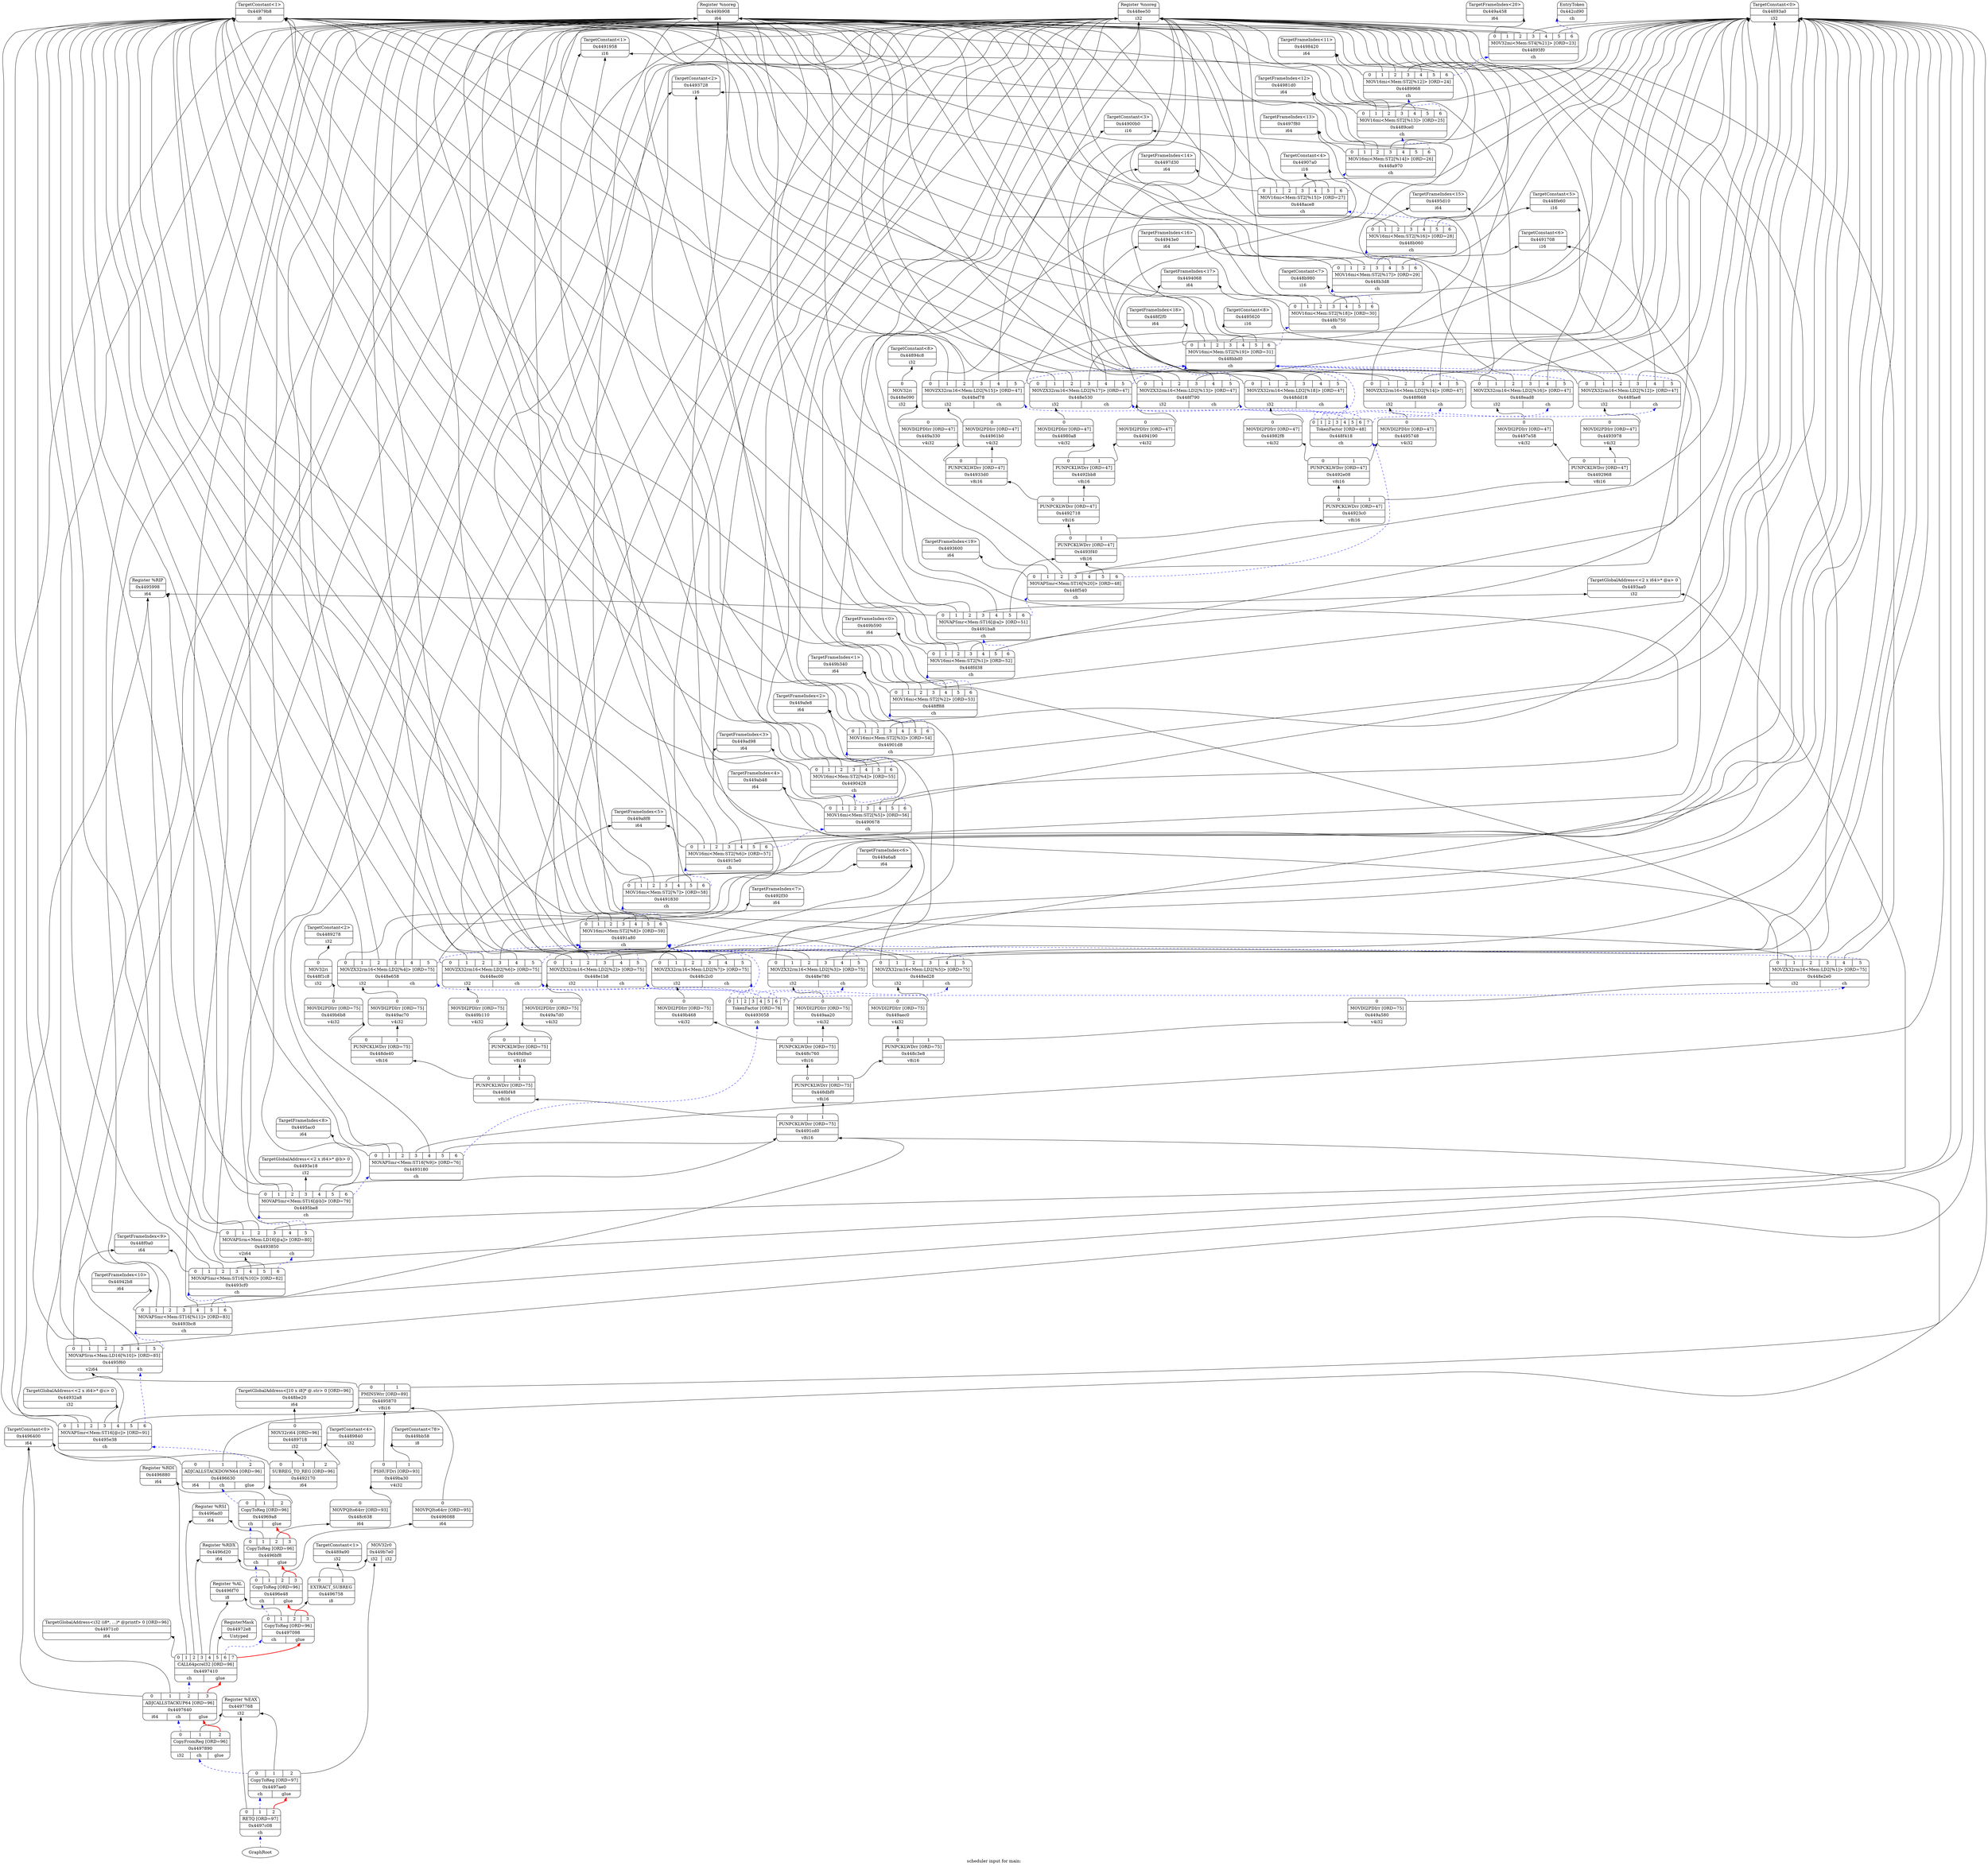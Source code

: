 digraph "scheduler input for main:" {
	rankdir="BT";
	label="scheduler input for main:";

	Node0x442cd90 [shape=record,shape=Mrecord,label="{EntryToken|0x442cd90|{<d0>ch}}"];
	Node0x4496400 [shape=record,shape=Mrecord,label="{TargetConstant\<0\>|0x4496400|{<d0>i64}}"];
	Node0x4496758 [shape=record,shape=Mrecord,label="{{<s0>0|<s1>1}|EXTRACT_SUBREG|0x4496758|{<d0>i8}}"];
	Node0x4496758:s0 -> Node0x449b7e0:d0;
	Node0x4496758:s1 -> Node0x4489a90:d0;
	Node0x4496880 [shape=record,shape=Mrecord,label="{Register %RDI|0x4496880|{<d0>i64}}"];
	Node0x4496ad0 [shape=record,shape=Mrecord,label="{Register %RSI|0x4496ad0|{<d0>i64}}"];
	Node0x4496d20 [shape=record,shape=Mrecord,label="{Register %RDX|0x4496d20|{<d0>i64}}"];
	Node0x4496f70 [shape=record,shape=Mrecord,label="{Register %AL|0x4496f70|{<d0>i8}}"];
	Node0x44971c0 [shape=record,shape=Mrecord,label="{TargetGlobalAddress\<i32 (i8*, ...)* @printf\> 0 [ORD=96]|0x44971c0|{<d0>i64}}"];
	Node0x44972e8 [shape=record,shape=Mrecord,label="{RegisterMask|0x44972e8|{<d0>Untyped}}"];
	Node0x4497768 [shape=record,shape=Mrecord,label="{Register %EAX|0x4497768|{<d0>i32}}"];
	Node0x448be20 [shape=record,shape=Mrecord,label="{TargetGlobalAddress\<[10 x i8]* @.str\> 0 [ORD=96]|0x448be20|{<d0>i64}}"];
	Node0x448e090 [shape=record,shape=Mrecord,label="{{<s0>0}|MOV32ri|0x448e090|{<d0>i32}}"];
	Node0x448e090:s0 -> Node0x44894c8:d0;
	Node0x448f1c8 [shape=record,shape=Mrecord,label="{{<s0>0}|MOV32ri|0x448f1c8|{<d0>i32}}"];
	Node0x448f1c8:s0 -> Node0x4489278:d0;
	Node0x44895f0 [shape=record,shape=Mrecord,label="{{<s0>0|<s1>1|<s2>2|<s3>3|<s4>4|<s5>5|<s6>6}|MOV32mi\<Mem:ST4[%21]\> [ORD=23]|0x44895f0|{<d0>ch}}"];
	Node0x44895f0:s0 -> Node0x449a458:d0;
	Node0x44895f0:s1 -> Node0x44979b8:d0;
	Node0x44895f0:s2 -> Node0x449b908:d0;
	Node0x44895f0:s3 -> Node0x44893a0:d0;
	Node0x44895f0:s4 -> Node0x448ee50:d0;
	Node0x44895f0:s5 -> Node0x44893a0:d0;
	Node0x44895f0:s6 -> Node0x442cd90:d0[color=blue,style=dashed];
	Node0x4492170 [shape=record,shape=Mrecord,label="{{<s0>0|<s1>1|<s2>2}|SUBREG_TO_REG [ORD=96]|0x4492170|{<d0>i64}}"];
	Node0x4492170:s0 -> Node0x4496400:d0;
	Node0x4492170:s1 -> Node0x4489718:d0;
	Node0x4492170:s2 -> Node0x4489840:d0;
	Node0x449a330 [shape=record,shape=Mrecord,label="{{<s0>0}|MOVDI2PDIrr [ORD=47]|0x449a330|{<d0>v4i32}}"];
	Node0x449a330:s0 -> Node0x448e090:d0;
	Node0x449b6b8 [shape=record,shape=Mrecord,label="{{<s0>0}|MOVDI2PDIrr [ORD=75]|0x449b6b8|{<d0>v4i32}}"];
	Node0x449b6b8:s0 -> Node0x448f1c8:d0;
	Node0x4489968 [shape=record,shape=Mrecord,label="{{<s0>0|<s1>1|<s2>2|<s3>3|<s4>4|<s5>5|<s6>6}|MOV16mi\<Mem:ST2[%12]\> [ORD=24]|0x4489968|{<d0>ch}}"];
	Node0x4489968:s0 -> Node0x4498420:d0;
	Node0x4489968:s1 -> Node0x44979b8:d0;
	Node0x4489968:s2 -> Node0x449b908:d0;
	Node0x4489968:s3 -> Node0x44893a0:d0;
	Node0x4489968:s4 -> Node0x448ee50:d0;
	Node0x4489968:s5 -> Node0x4491958:d0;
	Node0x4489968:s6 -> Node0x44895f0:d0[color=blue,style=dashed];
	Node0x4489ce0 [shape=record,shape=Mrecord,label="{{<s0>0|<s1>1|<s2>2|<s3>3|<s4>4|<s5>5|<s6>6}|MOV16mi\<Mem:ST2[%13]\> [ORD=25]|0x4489ce0|{<d0>ch}}"];
	Node0x4489ce0:s0 -> Node0x44981d0:d0;
	Node0x4489ce0:s1 -> Node0x44979b8:d0;
	Node0x4489ce0:s2 -> Node0x449b908:d0;
	Node0x4489ce0:s3 -> Node0x44893a0:d0;
	Node0x4489ce0:s4 -> Node0x448ee50:d0;
	Node0x4489ce0:s5 -> Node0x4493728:d0;
	Node0x4489ce0:s6 -> Node0x4489968:d0[color=blue,style=dashed];
	Node0x448a970 [shape=record,shape=Mrecord,label="{{<s0>0|<s1>1|<s2>2|<s3>3|<s4>4|<s5>5|<s6>6}|MOV16mi\<Mem:ST2[%14]\> [ORD=26]|0x448a970|{<d0>ch}}"];
	Node0x448a970:s0 -> Node0x4497f80:d0;
	Node0x448a970:s1 -> Node0x44979b8:d0;
	Node0x448a970:s2 -> Node0x449b908:d0;
	Node0x448a970:s3 -> Node0x44893a0:d0;
	Node0x448a970:s4 -> Node0x448ee50:d0;
	Node0x448a970:s5 -> Node0x44900b0:d0;
	Node0x448a970:s6 -> Node0x4489ce0:d0[color=blue,style=dashed];
	Node0x448ace8 [shape=record,shape=Mrecord,label="{{<s0>0|<s1>1|<s2>2|<s3>3|<s4>4|<s5>5|<s6>6}|MOV16mi\<Mem:ST2[%15]\> [ORD=27]|0x448ace8|{<d0>ch}}"];
	Node0x448ace8:s0 -> Node0x4497d30:d0;
	Node0x448ace8:s1 -> Node0x44979b8:d0;
	Node0x448ace8:s2 -> Node0x449b908:d0;
	Node0x448ace8:s3 -> Node0x44893a0:d0;
	Node0x448ace8:s4 -> Node0x448ee50:d0;
	Node0x448ace8:s5 -> Node0x44907a0:d0;
	Node0x448ace8:s6 -> Node0x448a970:d0[color=blue,style=dashed];
	Node0x448b060 [shape=record,shape=Mrecord,label="{{<s0>0|<s1>1|<s2>2|<s3>3|<s4>4|<s5>5|<s6>6}|MOV16mi\<Mem:ST2[%16]\> [ORD=28]|0x448b060|{<d0>ch}}"];
	Node0x448b060:s0 -> Node0x4495d10:d0;
	Node0x448b060:s1 -> Node0x44979b8:d0;
	Node0x448b060:s2 -> Node0x449b908:d0;
	Node0x448b060:s3 -> Node0x44893a0:d0;
	Node0x448b060:s4 -> Node0x448ee50:d0;
	Node0x448b060:s5 -> Node0x448fe60:d0;
	Node0x448b060:s6 -> Node0x448ace8:d0[color=blue,style=dashed];
	Node0x448b3d8 [shape=record,shape=Mrecord,label="{{<s0>0|<s1>1|<s2>2|<s3>3|<s4>4|<s5>5|<s6>6}|MOV16mi\<Mem:ST2[%17]\> [ORD=29]|0x448b3d8|{<d0>ch}}"];
	Node0x448b3d8:s0 -> Node0x44943e0:d0;
	Node0x448b3d8:s1 -> Node0x44979b8:d0;
	Node0x448b3d8:s2 -> Node0x449b908:d0;
	Node0x448b3d8:s3 -> Node0x44893a0:d0;
	Node0x448b3d8:s4 -> Node0x448ee50:d0;
	Node0x448b3d8:s5 -> Node0x4491708:d0;
	Node0x448b3d8:s6 -> Node0x448b060:d0[color=blue,style=dashed];
	Node0x448b750 [shape=record,shape=Mrecord,label="{{<s0>0|<s1>1|<s2>2|<s3>3|<s4>4|<s5>5|<s6>6}|MOV16mi\<Mem:ST2[%18]\> [ORD=30]|0x448b750|{<d0>ch}}"];
	Node0x448b750:s0 -> Node0x4494068:d0;
	Node0x448b750:s1 -> Node0x44979b8:d0;
	Node0x448b750:s2 -> Node0x449b908:d0;
	Node0x448b750:s3 -> Node0x44893a0:d0;
	Node0x448b750:s4 -> Node0x448ee50:d0;
	Node0x448b750:s5 -> Node0x448b980:d0;
	Node0x448b750:s6 -> Node0x448b3d8:d0[color=blue,style=dashed];
	Node0x448bbd0 [shape=record,shape=Mrecord,label="{{<s0>0|<s1>1|<s2>2|<s3>3|<s4>4|<s5>5|<s6>6}|MOV16mi\<Mem:ST2[%19]\> [ORD=31]|0x448bbd0|{<d0>ch}}"];
	Node0x448bbd0:s0 -> Node0x448f2f0:d0;
	Node0x448bbd0:s1 -> Node0x44979b8:d0;
	Node0x448bbd0:s2 -> Node0x449b908:d0;
	Node0x448bbd0:s3 -> Node0x44893a0:d0;
	Node0x448bbd0:s4 -> Node0x448ee50:d0;
	Node0x448bbd0:s5 -> Node0x4495620:d0;
	Node0x448bbd0:s6 -> Node0x448b750:d0[color=blue,style=dashed];
	Node0x448fae8 [shape=record,shape=Mrecord,label="{{<s0>0|<s1>1|<s2>2|<s3>3|<s4>4|<s5>5}|MOVZX32rm16\<Mem:LD2[%12]\> [ORD=47]|0x448fae8|{<d0>i32|<d1>ch}}"];
	Node0x448fae8:s0 -> Node0x4498420:d0;
	Node0x448fae8:s1 -> Node0x44979b8:d0;
	Node0x448fae8:s2 -> Node0x449b908:d0;
	Node0x448fae8:s3 -> Node0x44893a0:d0;
	Node0x448fae8:s4 -> Node0x448ee50:d0;
	Node0x448fae8:s5 -> Node0x448bbd0:d0[color=blue,style=dashed];
	Node0x448f790 [shape=record,shape=Mrecord,label="{{<s0>0|<s1>1|<s2>2|<s3>3|<s4>4|<s5>5}|MOVZX32rm16\<Mem:LD2[%13]\> [ORD=47]|0x448f790|{<d0>i32|<d1>ch}}"];
	Node0x448f790:s0 -> Node0x44981d0:d0;
	Node0x448f790:s1 -> Node0x44979b8:d0;
	Node0x448f790:s2 -> Node0x449b908:d0;
	Node0x448f790:s3 -> Node0x44893a0:d0;
	Node0x448f790:s4 -> Node0x448ee50:d0;
	Node0x448f790:s5 -> Node0x448bbd0:d0[color=blue,style=dashed];
	Node0x448f668 [shape=record,shape=Mrecord,label="{{<s0>0|<s1>1|<s2>2|<s3>3|<s4>4|<s5>5}|MOVZX32rm16\<Mem:LD2[%14]\> [ORD=47]|0x448f668|{<d0>i32|<d1>ch}}"];
	Node0x448f668:s0 -> Node0x4497f80:d0;
	Node0x448f668:s1 -> Node0x44979b8:d0;
	Node0x448f668:s2 -> Node0x449b908:d0;
	Node0x448f668:s3 -> Node0x44893a0:d0;
	Node0x448f668:s4 -> Node0x448ee50:d0;
	Node0x448f668:s5 -> Node0x448bbd0:d0[color=blue,style=dashed];
	Node0x448ef78 [shape=record,shape=Mrecord,label="{{<s0>0|<s1>1|<s2>2|<s3>3|<s4>4|<s5>5}|MOVZX32rm16\<Mem:LD2[%15]\> [ORD=47]|0x448ef78|{<d0>i32|<d1>ch}}"];
	Node0x448ef78:s0 -> Node0x4497d30:d0;
	Node0x448ef78:s1 -> Node0x44979b8:d0;
	Node0x448ef78:s2 -> Node0x449b908:d0;
	Node0x448ef78:s3 -> Node0x44893a0:d0;
	Node0x448ef78:s4 -> Node0x448ee50:d0;
	Node0x448ef78:s5 -> Node0x448bbd0:d0[color=blue,style=dashed];
	Node0x448ead8 [shape=record,shape=Mrecord,label="{{<s0>0|<s1>1|<s2>2|<s3>3|<s4>4|<s5>5}|MOVZX32rm16\<Mem:LD2[%16]\> [ORD=47]|0x448ead8|{<d0>i32|<d1>ch}}"];
	Node0x448ead8:s0 -> Node0x4495d10:d0;
	Node0x448ead8:s1 -> Node0x44979b8:d0;
	Node0x448ead8:s2 -> Node0x449b908:d0;
	Node0x448ead8:s3 -> Node0x44893a0:d0;
	Node0x448ead8:s4 -> Node0x448ee50:d0;
	Node0x448ead8:s5 -> Node0x448bbd0:d0[color=blue,style=dashed];
	Node0x448e530 [shape=record,shape=Mrecord,label="{{<s0>0|<s1>1|<s2>2|<s3>3|<s4>4|<s5>5}|MOVZX32rm16\<Mem:LD2[%17]\> [ORD=47]|0x448e530|{<d0>i32|<d1>ch}}"];
	Node0x448e530:s0 -> Node0x44943e0:d0;
	Node0x448e530:s1 -> Node0x44979b8:d0;
	Node0x448e530:s2 -> Node0x449b908:d0;
	Node0x448e530:s3 -> Node0x44893a0:d0;
	Node0x448e530:s4 -> Node0x448ee50:d0;
	Node0x448e530:s5 -> Node0x448bbd0:d0[color=blue,style=dashed];
	Node0x448dd18 [shape=record,shape=Mrecord,label="{{<s0>0|<s1>1|<s2>2|<s3>3|<s4>4|<s5>5}|MOVZX32rm16\<Mem:LD2[%18]\> [ORD=47]|0x448dd18|{<d0>i32|<d1>ch}}"];
	Node0x448dd18:s0 -> Node0x4494068:d0;
	Node0x448dd18:s1 -> Node0x44979b8:d0;
	Node0x448dd18:s2 -> Node0x449b908:d0;
	Node0x448dd18:s3 -> Node0x44893a0:d0;
	Node0x448dd18:s4 -> Node0x448ee50:d0;
	Node0x448dd18:s5 -> Node0x448bbd0:d0[color=blue,style=dashed];
	Node0x4493978 [shape=record,shape=Mrecord,label="{{<s0>0}|MOVDI2PDIrr [ORD=47]|0x4493978|{<d0>v4i32}}"];
	Node0x4493978:s0 -> Node0x448fae8:d0;
	Node0x4494190 [shape=record,shape=Mrecord,label="{{<s0>0}|MOVDI2PDIrr [ORD=47]|0x4494190|{<d0>v4i32}}"];
	Node0x4494190:s0 -> Node0x448f790:d0;
	Node0x4495748 [shape=record,shape=Mrecord,label="{{<s0>0}|MOVDI2PDIrr [ORD=47]|0x4495748|{<d0>v4i32}}"];
	Node0x4495748:s0 -> Node0x448f668:d0;
	Node0x44961b0 [shape=record,shape=Mrecord,label="{{<s0>0}|MOVDI2PDIrr [ORD=47]|0x44961b0|{<d0>v4i32}}"];
	Node0x44961b0:s0 -> Node0x448ef78:d0;
	Node0x4497e58 [shape=record,shape=Mrecord,label="{{<s0>0}|MOVDI2PDIrr [ORD=47]|0x4497e58|{<d0>v4i32}}"];
	Node0x4497e58:s0 -> Node0x448ead8:d0;
	Node0x44980a8 [shape=record,shape=Mrecord,label="{{<s0>0}|MOVDI2PDIrr [ORD=47]|0x44980a8|{<d0>v4i32}}"];
	Node0x44980a8:s0 -> Node0x448e530:d0;
	Node0x448f418 [shape=record,shape=Mrecord,label="{{<s0>0|<s1>1|<s2>2|<s3>3|<s4>4|<s5>5|<s6>6|<s7>7}|TokenFactor [ORD=48]|0x448f418|{<d0>ch}}"];
	Node0x448f418:s0 -> Node0x448bbd0:d0[color=blue,style=dashed];
	Node0x448f418:s1 -> Node0x448dd18:d1[color=blue,style=dashed];
	Node0x448f418:s2 -> Node0x448e530:d1[color=blue,style=dashed];
	Node0x448f418:s3 -> Node0x448ead8:d1[color=blue,style=dashed];
	Node0x448f418:s4 -> Node0x448ef78:d1[color=blue,style=dashed];
	Node0x448f418:s5 -> Node0x448f668:d1[color=blue,style=dashed];
	Node0x448f418:s6 -> Node0x448f790:d1[color=blue,style=dashed];
	Node0x448f418:s7 -> Node0x448fae8:d1[color=blue,style=dashed];
	Node0x44982f8 [shape=record,shape=Mrecord,label="{{<s0>0}|MOVDI2PDIrr [ORD=47]|0x44982f8|{<d0>v4i32}}"];
	Node0x44982f8:s0 -> Node0x448dd18:d0;
	Node0x44933d0 [shape=record,shape=Mrecord,label="{{<s0>0|<s1>1}|PUNPCKLWDrr [ORD=47]|0x44933d0|{<d0>v8i16}}"];
	Node0x44933d0:s0 -> Node0x449a330:d0;
	Node0x44933d0:s1 -> Node0x44961b0:d0;
	Node0x4492968 [shape=record,shape=Mrecord,label="{{<s0>0|<s1>1}|PUNPCKLWDrr [ORD=47]|0x4492968|{<d0>v8i16}}"];
	Node0x4492968:s0 -> Node0x4497e58:d0;
	Node0x4492968:s1 -> Node0x4493978:d0;
	Node0x4492bb8 [shape=record,shape=Mrecord,label="{{<s0>0|<s1>1}|PUNPCKLWDrr [ORD=47]|0x4492bb8|{<d0>v8i16}}"];
	Node0x4492bb8:s0 -> Node0x44980a8:d0;
	Node0x4492bb8:s1 -> Node0x4494190:d0;
	Node0x4492e08 [shape=record,shape=Mrecord,label="{{<s0>0|<s1>1}|PUNPCKLWDrr [ORD=47]|0x4492e08|{<d0>v8i16}}"];
	Node0x4492e08:s0 -> Node0x44982f8:d0;
	Node0x4492e08:s1 -> Node0x4495748:d0;
	Node0x4492718 [shape=record,shape=Mrecord,label="{{<s0>0|<s1>1}|PUNPCKLWDrr [ORD=47]|0x4492718|{<d0>v8i16}}"];
	Node0x4492718:s0 -> Node0x44933d0:d0;
	Node0x4492718:s1 -> Node0x4492bb8:d0;
	Node0x44923c0 [shape=record,shape=Mrecord,label="{{<s0>0|<s1>1}|PUNPCKLWDrr [ORD=47]|0x44923c0|{<d0>v8i16}}"];
	Node0x44923c0:s0 -> Node0x4492e08:d0;
	Node0x44923c0:s1 -> Node0x4492968:d0;
	Node0x4493f40 [shape=record,shape=Mrecord,label="{{<s0>0|<s1>1}|PUNPCKLWDrr [ORD=47]|0x4493f40|{<d0>v8i16}}"];
	Node0x4493f40:s0 -> Node0x4492718:d0;
	Node0x4493f40:s1 -> Node0x44923c0:d0;
	Node0x448f540 [shape=record,shape=Mrecord,label="{{<s0>0|<s1>1|<s2>2|<s3>3|<s4>4|<s5>5|<s6>6}|MOVAPSmr\<Mem:ST16[%20]\> [ORD=48]|0x448f540|{<d0>ch}}"];
	Node0x448f540:s0 -> Node0x4493600:d0;
	Node0x448f540:s1 -> Node0x44979b8:d0;
	Node0x448f540:s2 -> Node0x449b908:d0;
	Node0x448f540:s3 -> Node0x44893a0:d0;
	Node0x448f540:s4 -> Node0x448ee50:d0;
	Node0x448f540:s5 -> Node0x4493f40:d0;
	Node0x448f540:s6 -> Node0x448f418:d0[color=blue,style=dashed];
	Node0x4491ba8 [shape=record,shape=Mrecord,label="{{<s0>0|<s1>1|<s2>2|<s3>3|<s4>4|<s5>5|<s6>6}|MOVAPSmr\<Mem:ST16[@a]\> [ORD=51]|0x4491ba8|{<d0>ch}}"];
	Node0x4491ba8:s0 -> Node0x4495998:d0;
	Node0x4491ba8:s1 -> Node0x44979b8:d0;
	Node0x4491ba8:s2 -> Node0x449b908:d0;
	Node0x4491ba8:s3 -> Node0x4493aa0:d0;
	Node0x4491ba8:s4 -> Node0x448ee50:d0;
	Node0x4491ba8:s5 -> Node0x4493f40:d0;
	Node0x4491ba8:s6 -> Node0x448f540:d0[color=blue,style=dashed];
	Node0x448fd38 [shape=record,shape=Mrecord,label="{{<s0>0|<s1>1|<s2>2|<s3>3|<s4>4|<s5>5|<s6>6}|MOV16mi\<Mem:ST2[%1]\> [ORD=52]|0x448fd38|{<d0>ch}}"];
	Node0x448fd38:s0 -> Node0x449b590:d0;
	Node0x448fd38:s1 -> Node0x44979b8:d0;
	Node0x448fd38:s2 -> Node0x449b908:d0;
	Node0x448fd38:s3 -> Node0x44893a0:d0;
	Node0x448fd38:s4 -> Node0x448ee50:d0;
	Node0x448fd38:s5 -> Node0x448fe60:d0;
	Node0x448fd38:s6 -> Node0x4491ba8:d0[color=blue,style=dashed];
	Node0x448ff88 [shape=record,shape=Mrecord,label="{{<s0>0|<s1>1|<s2>2|<s3>3|<s4>4|<s5>5|<s6>6}|MOV16mi\<Mem:ST2[%2]\> [ORD=53]|0x448ff88|{<d0>ch}}"];
	Node0x448ff88:s0 -> Node0x449b340:d0;
	Node0x448ff88:s1 -> Node0x44979b8:d0;
	Node0x448ff88:s2 -> Node0x449b908:d0;
	Node0x448ff88:s3 -> Node0x44893a0:d0;
	Node0x448ff88:s4 -> Node0x448ee50:d0;
	Node0x448ff88:s5 -> Node0x44900b0:d0;
	Node0x448ff88:s6 -> Node0x448fd38:d0[color=blue,style=dashed];
	Node0x44901d8 [shape=record,shape=Mrecord,label="{{<s0>0|<s1>1|<s2>2|<s3>3|<s4>4|<s5>5|<s6>6}|MOV16mi\<Mem:ST2[%3]\> [ORD=54]|0x44901d8|{<d0>ch}}"];
	Node0x44901d8:s0 -> Node0x449afe8:d0;
	Node0x44901d8:s1 -> Node0x44979b8:d0;
	Node0x44901d8:s2 -> Node0x449b908:d0;
	Node0x44901d8:s3 -> Node0x44893a0:d0;
	Node0x44901d8:s4 -> Node0x448ee50:d0;
	Node0x44901d8:s5 -> Node0x4493728:d0;
	Node0x44901d8:s6 -> Node0x448ff88:d0[color=blue,style=dashed];
	Node0x4490428 [shape=record,shape=Mrecord,label="{{<s0>0|<s1>1|<s2>2|<s3>3|<s4>4|<s5>5|<s6>6}|MOV16mi\<Mem:ST2[%4]\> [ORD=55]|0x4490428|{<d0>ch}}"];
	Node0x4490428:s0 -> Node0x449ad98:d0;
	Node0x4490428:s1 -> Node0x44979b8:d0;
	Node0x4490428:s2 -> Node0x449b908:d0;
	Node0x4490428:s3 -> Node0x44893a0:d0;
	Node0x4490428:s4 -> Node0x448ee50:d0;
	Node0x4490428:s5 -> Node0x4491958:d0;
	Node0x4490428:s6 -> Node0x44901d8:d0[color=blue,style=dashed];
	Node0x4490678 [shape=record,shape=Mrecord,label="{{<s0>0|<s1>1|<s2>2|<s3>3|<s4>4|<s5>5|<s6>6}|MOV16mi\<Mem:ST2[%5]\> [ORD=56]|0x4490678|{<d0>ch}}"];
	Node0x4490678:s0 -> Node0x449ab48:d0;
	Node0x4490678:s1 -> Node0x44979b8:d0;
	Node0x4490678:s2 -> Node0x449b908:d0;
	Node0x4490678:s3 -> Node0x44893a0:d0;
	Node0x4490678:s4 -> Node0x448ee50:d0;
	Node0x4490678:s5 -> Node0x44907a0:d0;
	Node0x4490678:s6 -> Node0x4490428:d0[color=blue,style=dashed];
	Node0x44915e0 [shape=record,shape=Mrecord,label="{{<s0>0|<s1>1|<s2>2|<s3>3|<s4>4|<s5>5|<s6>6}|MOV16mi\<Mem:ST2[%6]\> [ORD=57]|0x44915e0|{<d0>ch}}"];
	Node0x44915e0:s0 -> Node0x449a8f8:d0;
	Node0x44915e0:s1 -> Node0x44979b8:d0;
	Node0x44915e0:s2 -> Node0x449b908:d0;
	Node0x44915e0:s3 -> Node0x44893a0:d0;
	Node0x44915e0:s4 -> Node0x448ee50:d0;
	Node0x44915e0:s5 -> Node0x4491708:d0;
	Node0x44915e0:s6 -> Node0x4490678:d0[color=blue,style=dashed];
	Node0x4491830 [shape=record,shape=Mrecord,label="{{<s0>0|<s1>1|<s2>2|<s3>3|<s4>4|<s5>5|<s6>6}|MOV16mi\<Mem:ST2[%7]\> [ORD=58]|0x4491830|{<d0>ch}}"];
	Node0x4491830:s0 -> Node0x449a6a8:d0;
	Node0x4491830:s1 -> Node0x44979b8:d0;
	Node0x4491830:s2 -> Node0x449b908:d0;
	Node0x4491830:s3 -> Node0x44893a0:d0;
	Node0x4491830:s4 -> Node0x448ee50:d0;
	Node0x4491830:s5 -> Node0x4491958:d0;
	Node0x4491830:s6 -> Node0x44915e0:d0[color=blue,style=dashed];
	Node0x4491a80 [shape=record,shape=Mrecord,label="{{<s0>0|<s1>1|<s2>2|<s3>3|<s4>4|<s5>5|<s6>6}|MOV16mi\<Mem:ST2[%8]\> [ORD=59]|0x4491a80|{<d0>ch}}"];
	Node0x4491a80:s0 -> Node0x4492f30:d0;
	Node0x4491a80:s1 -> Node0x44979b8:d0;
	Node0x4491a80:s2 -> Node0x449b908:d0;
	Node0x4491a80:s3 -> Node0x44893a0:d0;
	Node0x4491a80:s4 -> Node0x448ee50:d0;
	Node0x4491a80:s5 -> Node0x4493728:d0;
	Node0x4491a80:s6 -> Node0x4491830:d0[color=blue,style=dashed];
	Node0x448e2e0 [shape=record,shape=Mrecord,label="{{<s0>0|<s1>1|<s2>2|<s3>3|<s4>4|<s5>5}|MOVZX32rm16\<Mem:LD2[%1]\> [ORD=75]|0x448e2e0|{<d0>i32|<d1>ch}}"];
	Node0x448e2e0:s0 -> Node0x449b590:d0;
	Node0x448e2e0:s1 -> Node0x44979b8:d0;
	Node0x448e2e0:s2 -> Node0x449b908:d0;
	Node0x448e2e0:s3 -> Node0x44893a0:d0;
	Node0x448e2e0:s4 -> Node0x448ee50:d0;
	Node0x448e2e0:s5 -> Node0x4491a80:d0[color=blue,style=dashed];
	Node0x448e1b8 [shape=record,shape=Mrecord,label="{{<s0>0|<s1>1|<s2>2|<s3>3|<s4>4|<s5>5}|MOVZX32rm16\<Mem:LD2[%2]\> [ORD=75]|0x448e1b8|{<d0>i32|<d1>ch}}"];
	Node0x448e1b8:s0 -> Node0x449b340:d0;
	Node0x448e1b8:s1 -> Node0x44979b8:d0;
	Node0x448e1b8:s2 -> Node0x449b908:d0;
	Node0x448e1b8:s3 -> Node0x44893a0:d0;
	Node0x448e1b8:s4 -> Node0x448ee50:d0;
	Node0x448e1b8:s5 -> Node0x4491a80:d0[color=blue,style=dashed];
	Node0x448e780 [shape=record,shape=Mrecord,label="{{<s0>0|<s1>1|<s2>2|<s3>3|<s4>4|<s5>5}|MOVZX32rm16\<Mem:LD2[%3]\> [ORD=75]|0x448e780|{<d0>i32|<d1>ch}}"];
	Node0x448e780:s0 -> Node0x449afe8:d0;
	Node0x448e780:s1 -> Node0x44979b8:d0;
	Node0x448e780:s2 -> Node0x449b908:d0;
	Node0x448e780:s3 -> Node0x44893a0:d0;
	Node0x448e780:s4 -> Node0x448ee50:d0;
	Node0x448e780:s5 -> Node0x4491a80:d0[color=blue,style=dashed];
	Node0x448e658 [shape=record,shape=Mrecord,label="{{<s0>0|<s1>1|<s2>2|<s3>3|<s4>4|<s5>5}|MOVZX32rm16\<Mem:LD2[%4]\> [ORD=75]|0x448e658|{<d0>i32|<d1>ch}}"];
	Node0x448e658:s0 -> Node0x449ad98:d0;
	Node0x448e658:s1 -> Node0x44979b8:d0;
	Node0x448e658:s2 -> Node0x449b908:d0;
	Node0x448e658:s3 -> Node0x44893a0:d0;
	Node0x448e658:s4 -> Node0x448ee50:d0;
	Node0x448e658:s5 -> Node0x4491a80:d0[color=blue,style=dashed];
	Node0x448ed28 [shape=record,shape=Mrecord,label="{{<s0>0|<s1>1|<s2>2|<s3>3|<s4>4|<s5>5}|MOVZX32rm16\<Mem:LD2[%5]\> [ORD=75]|0x448ed28|{<d0>i32|<d1>ch}}"];
	Node0x448ed28:s0 -> Node0x449ab48:d0;
	Node0x448ed28:s1 -> Node0x44979b8:d0;
	Node0x448ed28:s2 -> Node0x449b908:d0;
	Node0x448ed28:s3 -> Node0x44893a0:d0;
	Node0x448ed28:s4 -> Node0x448ee50:d0;
	Node0x448ed28:s5 -> Node0x4491a80:d0[color=blue,style=dashed];
	Node0x448ec00 [shape=record,shape=Mrecord,label="{{<s0>0|<s1>1|<s2>2|<s3>3|<s4>4|<s5>5}|MOVZX32rm16\<Mem:LD2[%6]\> [ORD=75]|0x448ec00|{<d0>i32|<d1>ch}}"];
	Node0x448ec00:s0 -> Node0x449a8f8:d0;
	Node0x448ec00:s1 -> Node0x44979b8:d0;
	Node0x448ec00:s2 -> Node0x449b908:d0;
	Node0x448ec00:s3 -> Node0x44893a0:d0;
	Node0x448ec00:s4 -> Node0x448ee50:d0;
	Node0x448ec00:s5 -> Node0x4491a80:d0[color=blue,style=dashed];
	Node0x448c2c0 [shape=record,shape=Mrecord,label="{{<s0>0|<s1>1|<s2>2|<s3>3|<s4>4|<s5>5}|MOVZX32rm16\<Mem:LD2[%7]\> [ORD=75]|0x448c2c0|{<d0>i32|<d1>ch}}"];
	Node0x448c2c0:s0 -> Node0x449a6a8:d0;
	Node0x448c2c0:s1 -> Node0x44979b8:d0;
	Node0x448c2c0:s2 -> Node0x449b908:d0;
	Node0x448c2c0:s3 -> Node0x44893a0:d0;
	Node0x448c2c0:s4 -> Node0x448ee50:d0;
	Node0x448c2c0:s5 -> Node0x4491a80:d0[color=blue,style=dashed];
	Node0x449a580 [shape=record,shape=Mrecord,label="{{<s0>0}|MOVDI2PDIrr [ORD=75]|0x449a580|{<d0>v4i32}}"];
	Node0x449a580:s0 -> Node0x448e2e0:d0;
	Node0x449a7d0 [shape=record,shape=Mrecord,label="{{<s0>0}|MOVDI2PDIrr [ORD=75]|0x449a7d0|{<d0>v4i32}}"];
	Node0x449a7d0:s0 -> Node0x448e1b8:d0;
	Node0x449aa20 [shape=record,shape=Mrecord,label="{{<s0>0}|MOVDI2PDIrr [ORD=75]|0x449aa20|{<d0>v4i32}}"];
	Node0x449aa20:s0 -> Node0x448e780:d0;
	Node0x449ac70 [shape=record,shape=Mrecord,label="{{<s0>0}|MOVDI2PDIrr [ORD=75]|0x449ac70|{<d0>v4i32}}"];
	Node0x449ac70:s0 -> Node0x448e658:d0;
	Node0x449aec0 [shape=record,shape=Mrecord,label="{{<s0>0}|MOVDI2PDIrr [ORD=75]|0x449aec0|{<d0>v4i32}}"];
	Node0x449aec0:s0 -> Node0x448ed28:d0;
	Node0x449b110 [shape=record,shape=Mrecord,label="{{<s0>0}|MOVDI2PDIrr [ORD=75]|0x449b110|{<d0>v4i32}}"];
	Node0x449b110:s0 -> Node0x448ec00:d0;
	Node0x4493058 [shape=record,shape=Mrecord,label="{{<s0>0|<s1>1|<s2>2|<s3>3|<s4>4|<s5>5|<s6>6|<s7>7}|TokenFactor [ORD=76]|0x4493058|{<d0>ch}}"];
	Node0x4493058:s0 -> Node0x4491a80:d0[color=blue,style=dashed];
	Node0x4493058:s1 -> Node0x448c2c0:d1[color=blue,style=dashed];
	Node0x4493058:s2 -> Node0x448ec00:d1[color=blue,style=dashed];
	Node0x4493058:s3 -> Node0x448ed28:d1[color=blue,style=dashed];
	Node0x4493058:s4 -> Node0x448e658:d1[color=blue,style=dashed];
	Node0x4493058:s5 -> Node0x448e780:d1[color=blue,style=dashed];
	Node0x4493058:s6 -> Node0x448e1b8:d1[color=blue,style=dashed];
	Node0x4493058:s7 -> Node0x448e2e0:d1[color=blue,style=dashed];
	Node0x449b468 [shape=record,shape=Mrecord,label="{{<s0>0}|MOVDI2PDIrr [ORD=75]|0x449b468|{<d0>v4i32}}"];
	Node0x449b468:s0 -> Node0x448c2c0:d0;
	Node0x448de40 [shape=record,shape=Mrecord,label="{{<s0>0|<s1>1}|PUNPCKLWDrr [ORD=75]|0x448de40|{<d0>v8i16}}"];
	Node0x448de40:s0 -> Node0x449b6b8:d0;
	Node0x448de40:s1 -> Node0x449ac70:d0;
	Node0x448c3e8 [shape=record,shape=Mrecord,label="{{<s0>0|<s1>1}|PUNPCKLWDrr [ORD=75]|0x448c3e8|{<d0>v8i16}}"];
	Node0x448c3e8:s0 -> Node0x449aec0:d0;
	Node0x448c3e8:s1 -> Node0x449a580:d0;
	Node0x448d9a0 [shape=record,shape=Mrecord,label="{{<s0>0|<s1>1}|PUNPCKLWDrr [ORD=75]|0x448d9a0|{<d0>v8i16}}"];
	Node0x448d9a0:s0 -> Node0x449b110:d0;
	Node0x448d9a0:s1 -> Node0x449a7d0:d0;
	Node0x448c760 [shape=record,shape=Mrecord,label="{{<s0>0|<s1>1}|PUNPCKLWDrr [ORD=75]|0x448c760|{<d0>v8i16}}"];
	Node0x448c760:s0 -> Node0x449b468:d0;
	Node0x448c760:s1 -> Node0x449aa20:d0;
	Node0x448bf48 [shape=record,shape=Mrecord,label="{{<s0>0|<s1>1}|PUNPCKLWDrr [ORD=75]|0x448bf48|{<d0>v8i16}}"];
	Node0x448bf48:s0 -> Node0x448de40:d0;
	Node0x448bf48:s1 -> Node0x448d9a0:d0;
	Node0x448dbf0 [shape=record,shape=Mrecord,label="{{<s0>0|<s1>1}|PUNPCKLWDrr [ORD=75]|0x448dbf0|{<d0>v8i16}}"];
	Node0x448dbf0:s0 -> Node0x448c760:d0;
	Node0x448dbf0:s1 -> Node0x448c3e8:d0;
	Node0x4491cd0 [shape=record,shape=Mrecord,label="{{<s0>0|<s1>1}|PUNPCKLWDrr [ORD=75]|0x4491cd0|{<d0>v8i16}}"];
	Node0x4491cd0:s0 -> Node0x448bf48:d0;
	Node0x4491cd0:s1 -> Node0x448dbf0:d0;
	Node0x4493180 [shape=record,shape=Mrecord,label="{{<s0>0|<s1>1|<s2>2|<s3>3|<s4>4|<s5>5|<s6>6}|MOVAPSmr\<Mem:ST16[%9]\> [ORD=76]|0x4493180|{<d0>ch}}"];
	Node0x4493180:s0 -> Node0x4495ac0:d0;
	Node0x4493180:s1 -> Node0x44979b8:d0;
	Node0x4493180:s2 -> Node0x449b908:d0;
	Node0x4493180:s3 -> Node0x44893a0:d0;
	Node0x4493180:s4 -> Node0x448ee50:d0;
	Node0x4493180:s5 -> Node0x4491cd0:d0;
	Node0x4493180:s6 -> Node0x4493058:d0[color=blue,style=dashed];
	Node0x4495be8 [shape=record,shape=Mrecord,label="{{<s0>0|<s1>1|<s2>2|<s3>3|<s4>4|<s5>5|<s6>6}|MOVAPSmr\<Mem:ST16[@b]\> [ORD=79]|0x4495be8|{<d0>ch}}"];
	Node0x4495be8:s0 -> Node0x4495998:d0;
	Node0x4495be8:s1 -> Node0x44979b8:d0;
	Node0x4495be8:s2 -> Node0x449b908:d0;
	Node0x4495be8:s3 -> Node0x4493e18:d0;
	Node0x4495be8:s4 -> Node0x448ee50:d0;
	Node0x4495be8:s5 -> Node0x4491cd0:d0;
	Node0x4495be8:s6 -> Node0x4493180:d0[color=blue,style=dashed];
	Node0x4493850 [shape=record,shape=Mrecord,label="{{<s0>0|<s1>1|<s2>2|<s3>3|<s4>4|<s5>5}|MOVAPSrm\<Mem:LD16[@a]\> [ORD=80]|0x4493850|{<d0>v2i64|<d1>ch}}"];
	Node0x4493850:s0 -> Node0x4495998:d0;
	Node0x4493850:s1 -> Node0x44979b8:d0;
	Node0x4493850:s2 -> Node0x449b908:d0;
	Node0x4493850:s3 -> Node0x4493aa0:d0;
	Node0x4493850:s4 -> Node0x448ee50:d0;
	Node0x4493850:s5 -> Node0x4495be8:d0[color=blue,style=dashed];
	Node0x4493cf0 [shape=record,shape=Mrecord,label="{{<s0>0|<s1>1|<s2>2|<s3>3|<s4>4|<s5>5|<s6>6}|MOVAPSmr\<Mem:ST16[%10]\> [ORD=82]|0x4493cf0|{<d0>ch}}"];
	Node0x4493cf0:s0 -> Node0x448f0a0:d0;
	Node0x4493cf0:s1 -> Node0x44979b8:d0;
	Node0x4493cf0:s2 -> Node0x449b908:d0;
	Node0x4493cf0:s3 -> Node0x44893a0:d0;
	Node0x4493cf0:s4 -> Node0x448ee50:d0;
	Node0x4493cf0:s5 -> Node0x4493850:d0;
	Node0x4493cf0:s6 -> Node0x4493850:d1[color=blue,style=dashed];
	Node0x4493bc8 [shape=record,shape=Mrecord,label="{{<s0>0|<s1>1|<s2>2|<s3>3|<s4>4|<s5>5|<s6>6}|MOVAPSmr\<Mem:ST16[%11]\> [ORD=83]|0x4493bc8|{<d0>ch}}"];
	Node0x4493bc8:s0 -> Node0x44942b8:d0;
	Node0x4493bc8:s1 -> Node0x44979b8:d0;
	Node0x4493bc8:s2 -> Node0x449b908:d0;
	Node0x4493bc8:s3 -> Node0x44893a0:d0;
	Node0x4493bc8:s4 -> Node0x448ee50:d0;
	Node0x4493bc8:s5 -> Node0x4491cd0:d0;
	Node0x4493bc8:s6 -> Node0x4493cf0:d0[color=blue,style=dashed];
	Node0x4495f60 [shape=record,shape=Mrecord,label="{{<s0>0|<s1>1|<s2>2|<s3>3|<s4>4|<s5>5}|MOVAPSrm\<Mem:LD16[%10]\> [ORD=85]|0x4495f60|{<d0>v2i64|<d1>ch}}"];
	Node0x4495f60:s0 -> Node0x448f0a0:d0;
	Node0x4495f60:s1 -> Node0x44979b8:d0;
	Node0x4495f60:s2 -> Node0x449b908:d0;
	Node0x4495f60:s3 -> Node0x44893a0:d0;
	Node0x4495f60:s4 -> Node0x448ee50:d0;
	Node0x4495f60:s5 -> Node0x4493bc8:d0[color=blue,style=dashed];
	Node0x4495870 [shape=record,shape=Mrecord,label="{{<s0>0|<s1>1}|PMINSWrr [ORD=89]|0x4495870|{<d0>v8i16}}"];
	Node0x4495870:s0 -> Node0x4495f60:d0;
	Node0x4495870:s1 -> Node0x4491cd0:d0;
	Node0x4495e38 [shape=record,shape=Mrecord,label="{{<s0>0|<s1>1|<s2>2|<s3>3|<s4>4|<s5>5|<s6>6}|MOVAPSmr\<Mem:ST16[@c]\> [ORD=91]|0x4495e38|{<d0>ch}}"];
	Node0x4495e38:s0 -> Node0x4495998:d0;
	Node0x4495e38:s1 -> Node0x44979b8:d0;
	Node0x4495e38:s2 -> Node0x449b908:d0;
	Node0x4495e38:s3 -> Node0x44932a8:d0;
	Node0x4495e38:s4 -> Node0x448ee50:d0;
	Node0x4495e38:s5 -> Node0x4495870:d0;
	Node0x4495e38:s6 -> Node0x4495f60:d1[color=blue,style=dashed];
	Node0x449ba30 [shape=record,shape=Mrecord,label="{{<s0>0|<s1>1}|PSHUFDri [ORD=93]|0x449ba30|{<d0>v4i32}}"];
	Node0x449ba30:s0 -> Node0x4495870:d0;
	Node0x449ba30:s1 -> Node0x449bb58:d0;
	Node0x4496630 [shape=record,shape=Mrecord,label="{{<s0>0|<s1>1|<s2>2}|ADJCALLSTACKDOWN64 [ORD=96]|0x4496630|{<d0>i64|<d1>ch|<d2>glue}}"];
	Node0x4496630:s0 -> Node0x4496400:d0;
	Node0x4496630:s1 -> Node0x44893a0:d0;
	Node0x4496630:s2 -> Node0x4495e38:d0[color=blue,style=dashed];
	Node0x4496088 [shape=record,shape=Mrecord,label="{{<s0>0}|MOVPQIto64rr [ORD=95]|0x4496088|{<d0>i64}}"];
	Node0x4496088:s0 -> Node0x4495870:d0;
	Node0x44969a8 [shape=record,shape=Mrecord,label="{{<s0>0|<s1>1|<s2>2}|CopyToReg [ORD=96]|0x44969a8|{<d0>ch|<d1>glue}}"];
	Node0x44969a8:s0 -> Node0x4496630:d1[color=blue,style=dashed];
	Node0x44969a8:s1 -> Node0x4496880:d0;
	Node0x44969a8:s2 -> Node0x4492170:d0;
	Node0x448c638 [shape=record,shape=Mrecord,label="{{<s0>0}|MOVPQIto64rr [ORD=93]|0x448c638|{<d0>i64}}"];
	Node0x448c638:s0 -> Node0x449ba30:d0;
	Node0x4496bf8 [shape=record,shape=Mrecord,label="{{<s0>0|<s1>1|<s2>2|<s3>3}|CopyToReg [ORD=96]|0x4496bf8|{<d0>ch|<d1>glue}}"];
	Node0x4496bf8:s0 -> Node0x44969a8:d0[color=blue,style=dashed];
	Node0x4496bf8:s1 -> Node0x4496ad0:d0;
	Node0x4496bf8:s2 -> Node0x448c638:d0;
	Node0x4496bf8:s3 -> Node0x44969a8:d1[color=red,style=bold];
	Node0x4496e48 [shape=record,shape=Mrecord,label="{{<s0>0|<s1>1|<s2>2|<s3>3}|CopyToReg [ORD=96]|0x4496e48|{<d0>ch|<d1>glue}}"];
	Node0x4496e48:s0 -> Node0x4496bf8:d0[color=blue,style=dashed];
	Node0x4496e48:s1 -> Node0x4496d20:d0;
	Node0x4496e48:s2 -> Node0x4496088:d0;
	Node0x4496e48:s3 -> Node0x4496bf8:d1[color=red,style=bold];
	Node0x4497098 [shape=record,shape=Mrecord,label="{{<s0>0|<s1>1|<s2>2|<s3>3}|CopyToReg [ORD=96]|0x4497098|{<d0>ch|<d1>glue}}"];
	Node0x4497098:s0 -> Node0x4496e48:d0[color=blue,style=dashed];
	Node0x4497098:s1 -> Node0x4496f70:d0;
	Node0x4497098:s2 -> Node0x4496758:d0;
	Node0x4497098:s3 -> Node0x4496e48:d1[color=red,style=bold];
	Node0x4497410 [shape=record,shape=Mrecord,label="{{<s0>0|<s1>1|<s2>2|<s3>3|<s4>4|<s5>5|<s6>6|<s7>7}|CALL64pcrel32 [ORD=96]|0x4497410|{<d0>ch|<d1>glue}}"];
	Node0x4497410:s0 -> Node0x44971c0:d0;
	Node0x4497410:s1 -> Node0x4496880:d0;
	Node0x4497410:s2 -> Node0x4496ad0:d0;
	Node0x4497410:s3 -> Node0x4496d20:d0;
	Node0x4497410:s4 -> Node0x4496f70:d0;
	Node0x4497410:s5 -> Node0x44972e8:d0;
	Node0x4497410:s6 -> Node0x4497098:d0[color=blue,style=dashed];
	Node0x4497410:s7 -> Node0x4497098:d1[color=red,style=bold];
	Node0x4497640 [shape=record,shape=Mrecord,label="{{<s0>0|<s1>1|<s2>2|<s3>3}|ADJCALLSTACKUP64 [ORD=96]|0x4497640|{<d0>i64|<d1>ch|<d2>glue}}"];
	Node0x4497640:s0 -> Node0x4496400:d0;
	Node0x4497640:s1 -> Node0x4496400:d0;
	Node0x4497640:s2 -> Node0x4497410:d0[color=blue,style=dashed];
	Node0x4497640:s3 -> Node0x4497410:d1[color=red,style=bold];
	Node0x4497890 [shape=record,shape=Mrecord,label="{{<s0>0|<s1>1|<s2>2}|CopyFromReg [ORD=96]|0x4497890|{<d0>i32|<d1>ch|<d2>glue}}"];
	Node0x4497890:s0 -> Node0x4497640:d1[color=blue,style=dashed];
	Node0x4497890:s1 -> Node0x4497768:d0;
	Node0x4497890:s2 -> Node0x4497640:d2[color=red,style=bold];
	Node0x4497ae0 [shape=record,shape=Mrecord,label="{{<s0>0|<s1>1|<s2>2}|CopyToReg [ORD=97]|0x4497ae0|{<d0>ch|<d1>glue}}"];
	Node0x4497ae0:s0 -> Node0x4497890:d1[color=blue,style=dashed];
	Node0x4497ae0:s1 -> Node0x4497768:d0;
	Node0x4497ae0:s2 -> Node0x449b7e0:d0;
	Node0x4497c08 [shape=record,shape=Mrecord,label="{{<s0>0|<s1>1|<s2>2}|RETQ [ORD=97]|0x4497c08|{<d0>ch}}"];
	Node0x4497c08:s0 -> Node0x4497768:d0;
	Node0x4497c08:s1 -> Node0x4497ae0:d0[color=blue,style=dashed];
	Node0x4497c08:s2 -> Node0x4497ae0:d1[color=red,style=bold];
	Node0x44893a0 [shape=record,shape=Mrecord,label="{TargetConstant\<0\>|0x44893a0|{<d0>i32}}"];
	Node0x449bb58 [shape=record,shape=Mrecord,label="{TargetConstant\<78\>|0x449bb58|{<d0>i8}}"];
	Node0x4495998 [shape=record,shape=Mrecord,label="{Register %RIP|0x4495998|{<d0>i64}}"];
	Node0x449b908 [shape=record,shape=Mrecord,label="{Register %noreg|0x449b908|{<d0>i64}}"];
	Node0x44979b8 [shape=record,shape=Mrecord,label="{TargetConstant\<1\>|0x44979b8|{<d0>i8}}"];
	Node0x44932a8 [shape=record,shape=Mrecord,label="{TargetGlobalAddress\<\<2 x i64\>* @c\> 0|0x44932a8|{<d0>i32}}"];
	Node0x448ee50 [shape=record,shape=Mrecord,label="{Register %noreg|0x448ee50|{<d0>i32}}"];
	Node0x448f0a0 [shape=record,shape=Mrecord,label="{TargetFrameIndex\<9\>|0x448f0a0|{<d0>i64}}"];
	Node0x44942b8 [shape=record,shape=Mrecord,label="{TargetFrameIndex\<10\>|0x44942b8|{<d0>i64}}"];
	Node0x4493aa0 [shape=record,shape=Mrecord,label="{TargetGlobalAddress\<\<2 x i64\>* @a\> 0|0x4493aa0|{<d0>i32}}"];
	Node0x4493e18 [shape=record,shape=Mrecord,label="{TargetGlobalAddress\<\<2 x i64\>* @b\> 0|0x4493e18|{<d0>i32}}"];
	Node0x4495ac0 [shape=record,shape=Mrecord,label="{TargetFrameIndex\<8\>|0x4495ac0|{<d0>i64}}"];
	Node0x449a6a8 [shape=record,shape=Mrecord,label="{TargetFrameIndex\<6\>|0x449a6a8|{<d0>i64}}"];
	Node0x449a8f8 [shape=record,shape=Mrecord,label="{TargetFrameIndex\<5\>|0x449a8f8|{<d0>i64}}"];
	Node0x449ab48 [shape=record,shape=Mrecord,label="{TargetFrameIndex\<4\>|0x449ab48|{<d0>i64}}"];
	Node0x449ad98 [shape=record,shape=Mrecord,label="{TargetFrameIndex\<3\>|0x449ad98|{<d0>i64}}"];
	Node0x449afe8 [shape=record,shape=Mrecord,label="{TargetFrameIndex\<2\>|0x449afe8|{<d0>i64}}"];
	Node0x449b340 [shape=record,shape=Mrecord,label="{TargetFrameIndex\<1\>|0x449b340|{<d0>i64}}"];
	Node0x449b590 [shape=record,shape=Mrecord,label="{TargetFrameIndex\<0\>|0x449b590|{<d0>i64}}"];
	Node0x4492f30 [shape=record,shape=Mrecord,label="{TargetFrameIndex\<7\>|0x4492f30|{<d0>i64}}"];
	Node0x4493728 [shape=record,shape=Mrecord,label="{TargetConstant\<2\>|0x4493728|{<d0>i16}}"];
	Node0x4491958 [shape=record,shape=Mrecord,label="{TargetConstant\<1\>|0x4491958|{<d0>i16}}"];
	Node0x4491708 [shape=record,shape=Mrecord,label="{TargetConstant\<6\>|0x4491708|{<d0>i16}}"];
	Node0x44907a0 [shape=record,shape=Mrecord,label="{TargetConstant\<4\>|0x44907a0|{<d0>i16}}"];
	Node0x44900b0 [shape=record,shape=Mrecord,label="{TargetConstant\<3\>|0x44900b0|{<d0>i16}}"];
	Node0x448fe60 [shape=record,shape=Mrecord,label="{TargetConstant\<5\>|0x448fe60|{<d0>i16}}"];
	Node0x4493600 [shape=record,shape=Mrecord,label="{TargetFrameIndex\<19\>|0x4493600|{<d0>i64}}"];
	Node0x4494068 [shape=record,shape=Mrecord,label="{TargetFrameIndex\<17\>|0x4494068|{<d0>i64}}"];
	Node0x44943e0 [shape=record,shape=Mrecord,label="{TargetFrameIndex\<16\>|0x44943e0|{<d0>i64}}"];
	Node0x4495d10 [shape=record,shape=Mrecord,label="{TargetFrameIndex\<15\>|0x4495d10|{<d0>i64}}"];
	Node0x4497d30 [shape=record,shape=Mrecord,label="{TargetFrameIndex\<14\>|0x4497d30|{<d0>i64}}"];
	Node0x4497f80 [shape=record,shape=Mrecord,label="{TargetFrameIndex\<13\>|0x4497f80|{<d0>i64}}"];
	Node0x44981d0 [shape=record,shape=Mrecord,label="{TargetFrameIndex\<12\>|0x44981d0|{<d0>i64}}"];
	Node0x4498420 [shape=record,shape=Mrecord,label="{TargetFrameIndex\<11\>|0x4498420|{<d0>i64}}"];
	Node0x448f2f0 [shape=record,shape=Mrecord,label="{TargetFrameIndex\<18\>|0x448f2f0|{<d0>i64}}"];
	Node0x4495620 [shape=record,shape=Mrecord,label="{TargetConstant\<8\>|0x4495620|{<d0>i16}}"];
	Node0x448b980 [shape=record,shape=Mrecord,label="{TargetConstant\<7\>|0x448b980|{<d0>i16}}"];
	Node0x4489718 [shape=record,shape=Mrecord,label="{{<s0>0}|MOV32ri64 [ORD=96]|0x4489718|{<d0>i32}}"];
	Node0x4489718:s0 -> Node0x448be20:d0;
	Node0x4489840 [shape=record,shape=Mrecord,label="{TargetConstant\<4\>|0x4489840|{<d0>i32}}"];
	Node0x449a458 [shape=record,shape=Mrecord,label="{TargetFrameIndex\<20\>|0x449a458|{<d0>i64}}"];
	Node0x4489278 [shape=record,shape=Mrecord,label="{TargetConstant\<2\>|0x4489278|{<d0>i32}}"];
	Node0x44894c8 [shape=record,shape=Mrecord,label="{TargetConstant\<8\>|0x44894c8|{<d0>i32}}"];
	Node0x449b7e0 [shape=record,shape=Mrecord,label="{MOV32r0|0x449b7e0|{<d0>i32|<d1>i32}}"];
	Node0x4489a90 [shape=record,shape=Mrecord,label="{TargetConstant\<1\>|0x4489a90|{<d0>i32}}"];
	Node0x0[ plaintext=circle, label ="GraphRoot"];
	Node0x0 -> Node0x4497c08:d0[color=blue,style=dashed];
}
